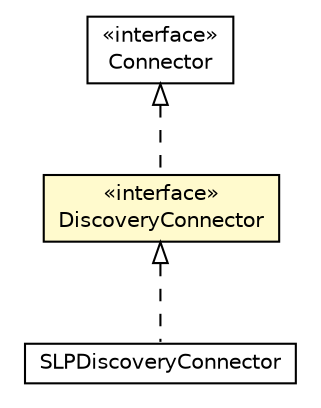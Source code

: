 #!/usr/local/bin/dot
#
# Class diagram 
# Generated by UMLGraph version R5_6-24-gf6e263 (http://www.umlgraph.org/)
#

digraph G {
	edge [fontname="Helvetica",fontsize=10,labelfontname="Helvetica",labelfontsize=10];
	node [fontname="Helvetica",fontsize=10,shape=plaintext];
	nodesep=0.25;
	ranksep=0.5;
	// org.universAAL.middleware.connectors.DiscoveryConnector
	c3662146 [label=<<table title="org.universAAL.middleware.connectors.DiscoveryConnector" border="0" cellborder="1" cellspacing="0" cellpadding="2" port="p" bgcolor="lemonChiffon" href="./DiscoveryConnector.html">
		<tr><td><table border="0" cellspacing="0" cellpadding="1">
<tr><td align="center" balign="center"> &#171;interface&#187; </td></tr>
<tr><td align="center" balign="center"> DiscoveryConnector </td></tr>
		</table></td></tr>
		</table>>, URL="./DiscoveryConnector.html", fontname="Helvetica", fontcolor="black", fontsize=10.0];
	// org.universAAL.middleware.connectors.Connector
	c3662149 [label=<<table title="org.universAAL.middleware.connectors.Connector" border="0" cellborder="1" cellspacing="0" cellpadding="2" port="p" href="./Connector.html">
		<tr><td><table border="0" cellspacing="0" cellpadding="1">
<tr><td align="center" balign="center"> &#171;interface&#187; </td></tr>
<tr><td align="center" balign="center"> Connector </td></tr>
		</table></td></tr>
		</table>>, URL="./Connector.html", fontname="Helvetica", fontcolor="black", fontsize=10.0];
	// org.universAAL.middleware.connectors.discovery.slp.SLPDiscoveryConnector
	c3663103 [label=<<table title="org.universAAL.middleware.connectors.discovery.slp.SLPDiscoveryConnector" border="0" cellborder="1" cellspacing="0" cellpadding="2" port="p" href="./discovery/slp/SLPDiscoveryConnector.html">
		<tr><td><table border="0" cellspacing="0" cellpadding="1">
<tr><td align="center" balign="center"> SLPDiscoveryConnector </td></tr>
		</table></td></tr>
		</table>>, URL="./discovery/slp/SLPDiscoveryConnector.html", fontname="Helvetica", fontcolor="black", fontsize=10.0];
	//org.universAAL.middleware.connectors.DiscoveryConnector implements org.universAAL.middleware.connectors.Connector
	c3662149:p -> c3662146:p [dir=back,arrowtail=empty,style=dashed];
	//org.universAAL.middleware.connectors.discovery.slp.SLPDiscoveryConnector implements org.universAAL.middleware.connectors.DiscoveryConnector
	c3662146:p -> c3663103:p [dir=back,arrowtail=empty,style=dashed];
}

